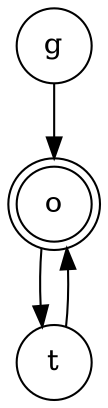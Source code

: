 digraph {   
    node [shape = doublecircle, color = black] o ;
    node [shape = circle];
    node [color= black];
    g -> o -> t -> o;	
}